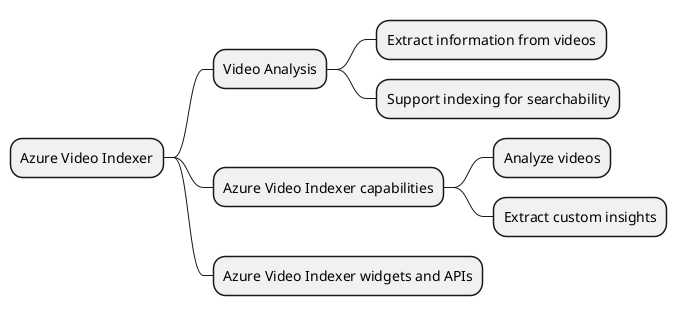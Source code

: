 @startmindmap
* Azure Video Indexer
** Video Analysis
*** Extract information from videos
*** Support indexing for searchability
** Azure Video Indexer capabilities
*** Analyze videos
*** Extract custom insights
** Azure Video Indexer widgets and APIs
@endmindmap